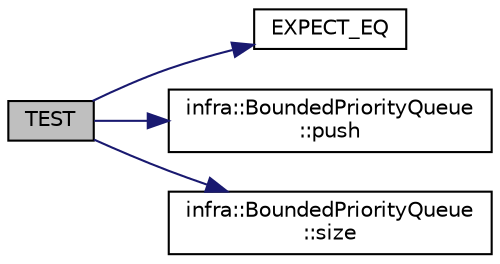 digraph "TEST"
{
 // INTERACTIVE_SVG=YES
  edge [fontname="Helvetica",fontsize="10",labelfontname="Helvetica",labelfontsize="10"];
  node [fontname="Helvetica",fontsize="10",shape=record];
  rankdir="LR";
  Node24 [label="TEST",height=0.2,width=0.4,color="black", fillcolor="grey75", style="filled", fontcolor="black"];
  Node24 -> Node25 [color="midnightblue",fontsize="10",style="solid",fontname="Helvetica"];
  Node25 [label="EXPECT_EQ",height=0.2,width=0.4,color="black", fillcolor="white", style="filled",URL="$d6/def/_test_json_8cpp.html#a82745227e2f0a8edbb4ae630d88a8e86"];
  Node24 -> Node26 [color="midnightblue",fontsize="10",style="solid",fontname="Helvetica"];
  Node26 [label="infra::BoundedPriorityQueue\l::push",height=0.2,width=0.4,color="black", fillcolor="white", style="filled",URL="$df/d12/classinfra_1_1_bounded_priority_queue.html#a6eca25fddae93faf82614673aa78b0c2"];
  Node24 -> Node27 [color="midnightblue",fontsize="10",style="solid",fontname="Helvetica"];
  Node27 [label="infra::BoundedPriorityQueue\l::size",height=0.2,width=0.4,color="black", fillcolor="white", style="filled",URL="$df/d12/classinfra_1_1_bounded_priority_queue.html#ab0cf16f57767160d785b67924cc8870d"];
}
